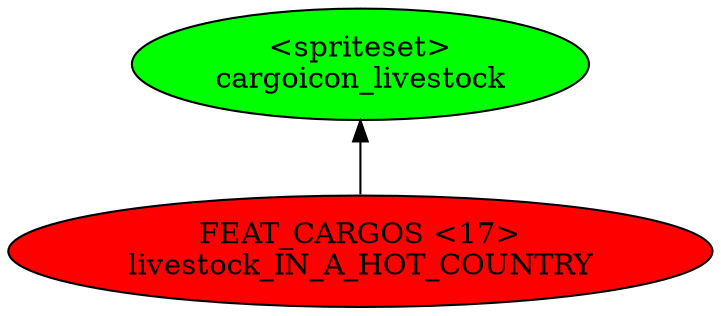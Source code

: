 digraph {
rankdir="BT"
cargoicon_livestock [fillcolor=green style="filled" label="<spriteset>\ncargoicon_livestock"]
livestock_IN_A_HOT_COUNTRY [fillcolor=red style="filled" label="FEAT_CARGOS <17>\nlivestock_IN_A_HOT_COUNTRY"]
livestock_IN_A_HOT_COUNTRY->cargoicon_livestock
}
